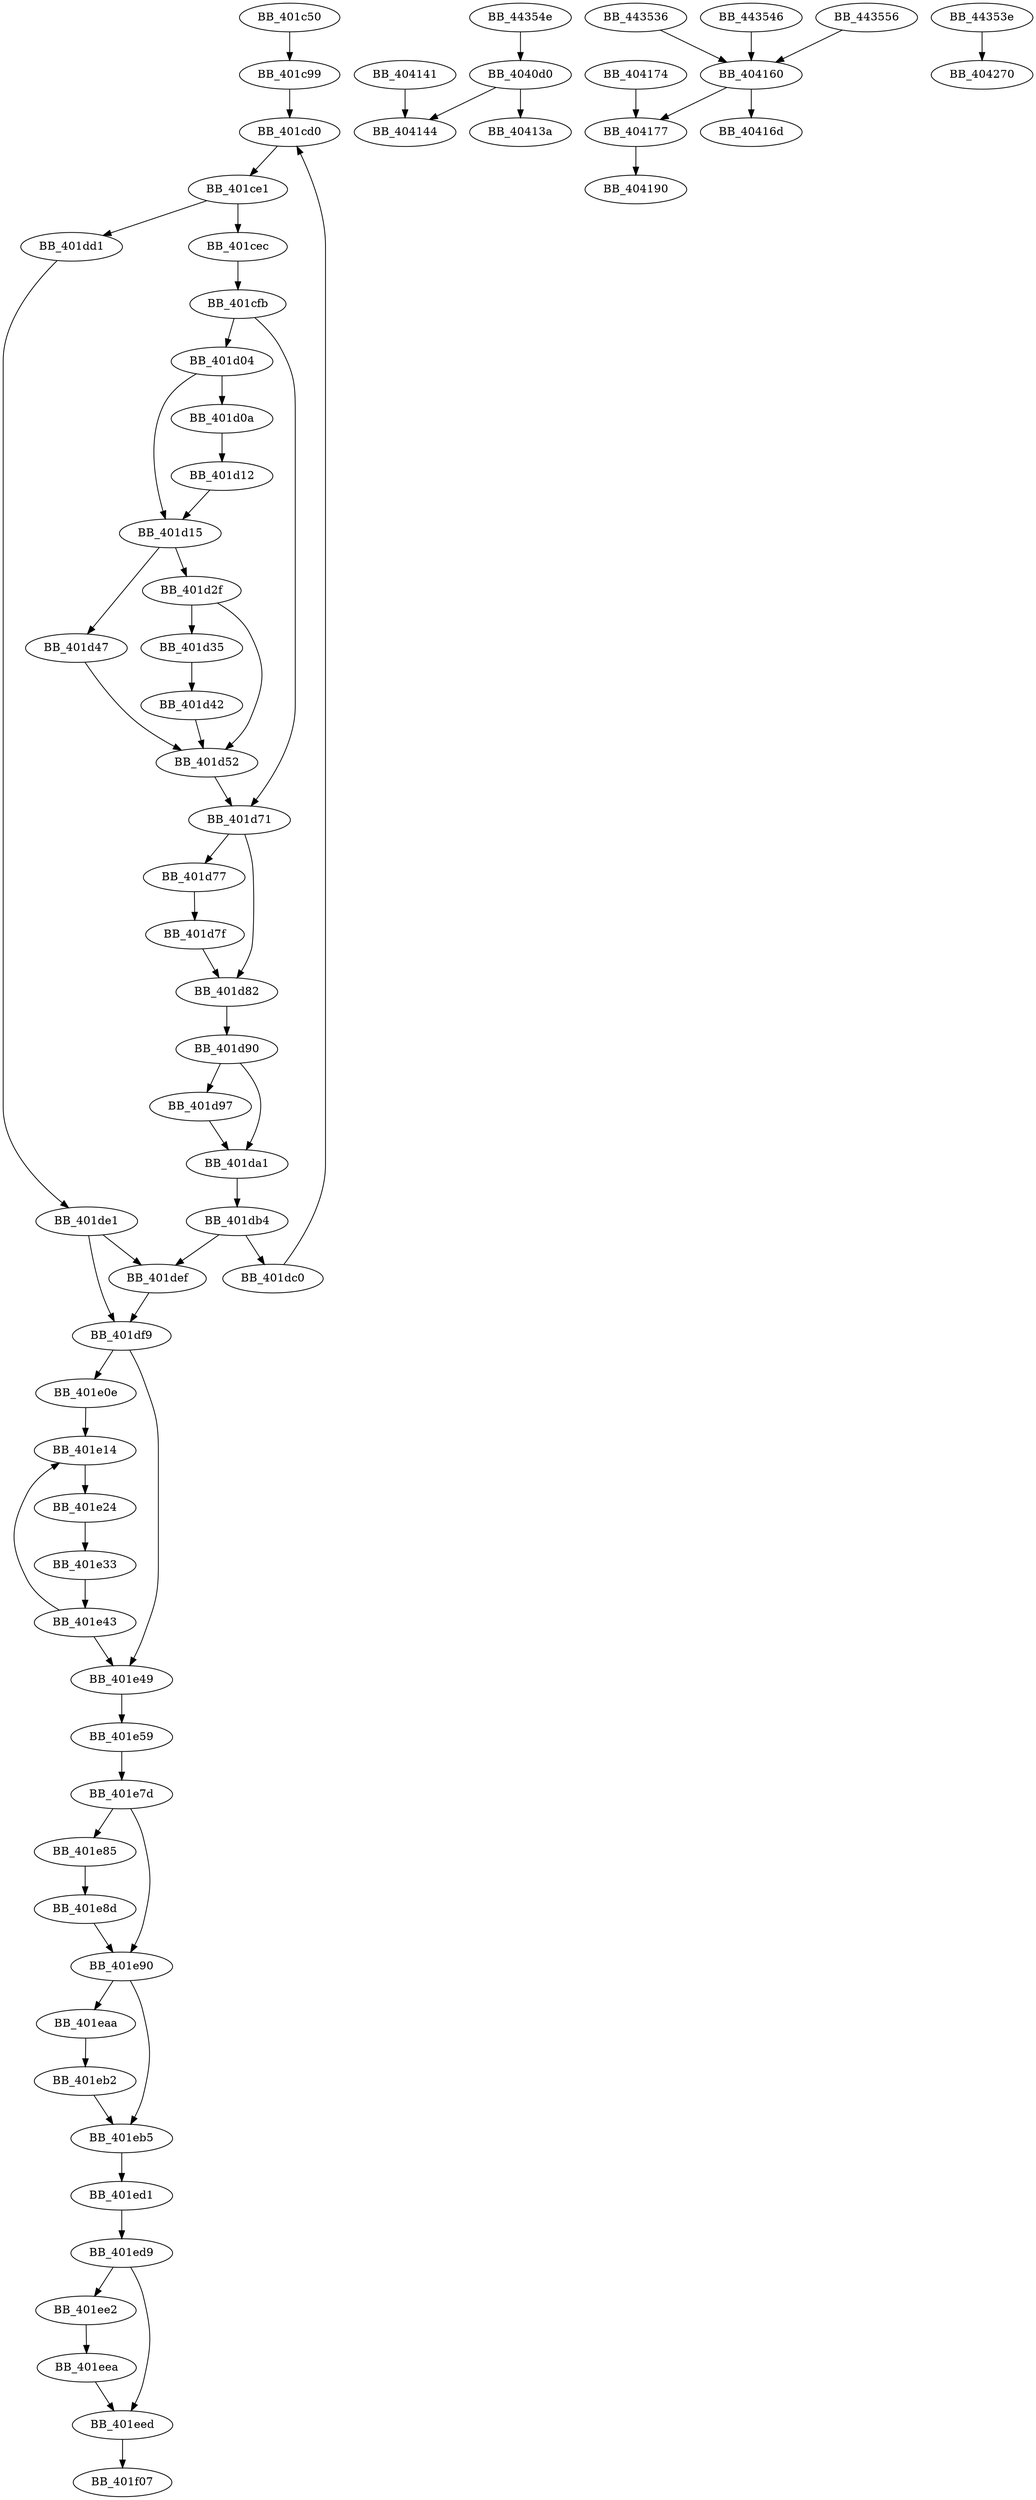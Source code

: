 DiGraph sub_401C50{
BB_401c50->BB_401c99
BB_401c99->BB_401cd0
BB_401cd0->BB_401ce1
BB_401ce1->BB_401cec
BB_401ce1->BB_401dd1
BB_401cec->BB_401cfb
BB_401cfb->BB_401d04
BB_401cfb->BB_401d71
BB_401d04->BB_401d0a
BB_401d04->BB_401d15
BB_401d0a->BB_401d12
BB_401d12->BB_401d15
BB_401d15->BB_401d2f
BB_401d15->BB_401d47
BB_401d2f->BB_401d35
BB_401d2f->BB_401d52
BB_401d35->BB_401d42
BB_401d42->BB_401d52
BB_401d47->BB_401d52
BB_401d52->BB_401d71
BB_401d71->BB_401d77
BB_401d71->BB_401d82
BB_401d77->BB_401d7f
BB_401d7f->BB_401d82
BB_401d82->BB_401d90
BB_401d90->BB_401d97
BB_401d90->BB_401da1
BB_401d97->BB_401da1
BB_401da1->BB_401db4
BB_401db4->BB_401dc0
BB_401db4->BB_401def
BB_401dc0->BB_401cd0
BB_401dd1->BB_401de1
BB_401de1->BB_401def
BB_401de1->BB_401df9
BB_401def->BB_401df9
BB_401df9->BB_401e0e
BB_401df9->BB_401e49
BB_401e0e->BB_401e14
BB_401e14->BB_401e24
BB_401e24->BB_401e33
BB_401e33->BB_401e43
BB_401e43->BB_401e14
BB_401e43->BB_401e49
BB_401e49->BB_401e59
BB_401e59->BB_401e7d
BB_401e7d->BB_401e85
BB_401e7d->BB_401e90
BB_401e85->BB_401e8d
BB_401e8d->BB_401e90
BB_401e90->BB_401eaa
BB_401e90->BB_401eb5
BB_401eaa->BB_401eb2
BB_401eb2->BB_401eb5
BB_401eb5->BB_401ed1
BB_401ed1->BB_401ed9
BB_401ed9->BB_401ee2
BB_401ed9->BB_401eed
BB_401ee2->BB_401eea
BB_401eea->BB_401eed
BB_401eed->BB_401f07
BB_4040d0->BB_40413a
BB_4040d0->BB_404144
BB_404141->BB_404144
BB_404160->BB_40416d
BB_404160->BB_404177
BB_404174->BB_404177
BB_404177->BB_404190
BB_443536->BB_404160
BB_44353e->BB_404270
BB_443546->BB_404160
BB_44354e->BB_4040d0
BB_443556->BB_404160
}
